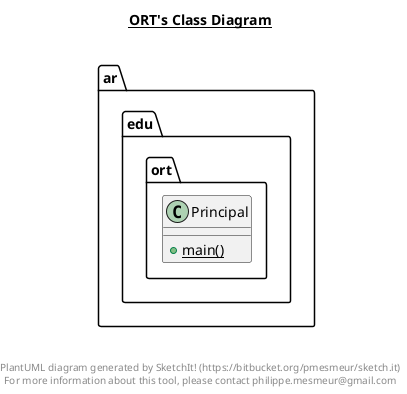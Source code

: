 @startuml

title __ORT's Class Diagram__\n

  namespace ar.edu.ort {
    class ar.edu.ort.Principal {
        {static} + main()
    }
  }
  



right footer


PlantUML diagram generated by SketchIt! (https://bitbucket.org/pmesmeur/sketch.it)
For more information about this tool, please contact philippe.mesmeur@gmail.com
endfooter

@enduml
